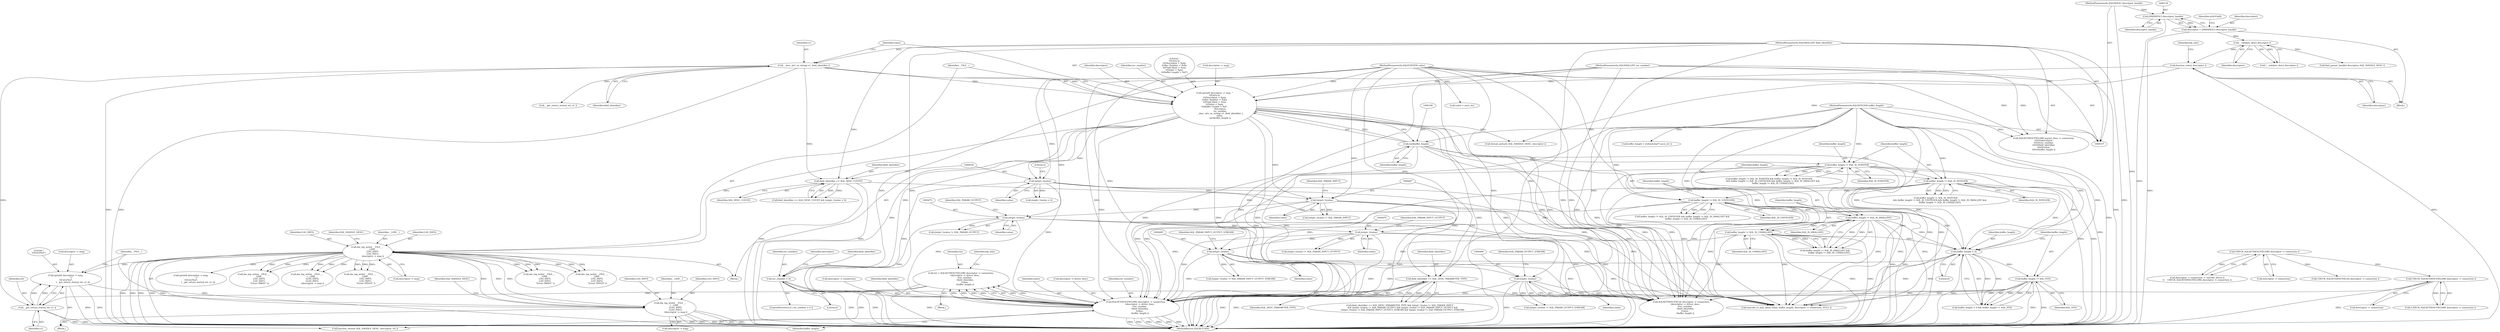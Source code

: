 digraph "0_unixODBC_45ef78e037f578b15fc58938a3a3251655e71d6f#diff-d52750c7ba4e594410438569d8e2963aL24_0@API" {
"1000583" [label="(Call,dm_log_write( __FILE__, \n                \t__LINE__, \n                \tLOG_INFO, \n                \tLOG_INFO, \n                \tdescriptor -> msg ))"];
"1000198" [label="(Call,dm_log_write( __FILE__, \n                __LINE__, \n                LOG_INFO, \n                LOG_INFO, \n                descriptor -> msg ))"];
"1000184" [label="(Call,sprintf( descriptor -> msg, \"\n\t\tEntry:\\n\n\t\t\tDescriptor = %p\\n\n\t\t\tRec Number = %d\\n\n\t\t\tField Ident = %s\\n\n\t\t\tValue = %p\\n\n\t\t\tBuffer Length = %d\",\n                descriptor,\n                rec_number,\n                __desc_attr_as_string( s1, field_identifier ),\n                value, \n                (int)buffer_length ))"];
"1000177" [label="(Call,function_entry( descriptor ))"];
"1000128" [label="(Call,__validate_desc( descriptor ))"];
"1000115" [label="(Call,descriptor = (DMHDESC) descriptor_handle)"];
"1000117" [label="(Call,(DMHDESC) descriptor_handle)"];
"1000108" [label="(MethodParameterIn,SQLHDESC descriptor_handle)"];
"1000109" [label="(MethodParameterIn,SQLSMALLINT rec_number)"];
"1000191" [label="(Call,__desc_attr_as_string( s1, field_identifier ))"];
"1000110" [label="(MethodParameterIn,SQLSMALLINT field_identifier)"];
"1000111" [label="(MethodParameterIn,SQLPOINTER value)"];
"1000195" [label="(Call,(int)buffer_length)"];
"1000112" [label="(MethodParameterIn,SQLINTEGER buffer_length)"];
"1000575" [label="(Call,sprintf( descriptor -> msg, \n                \t\"\n\t\tExit:[%s]\",\n                    \t__get_return_status( ret, s1 )))"];
"1000580" [label="(Call,__get_return_status( ret, s1 ))"];
"1000557" [label="(Call,ret = SQLSETDESCFIELDW( descriptor -> connection,\n            \tdescriptor -> driver_desc,\n            \trec_number, \n            \tfield_identifier,\n            \tvalue, \n            \tbuffer_length ))"];
"1000559" [label="(Call,SQLSETDESCFIELDW( descriptor -> connection,\n            \tdescriptor -> driver_desc,\n            \trec_number, \n            \tfield_identifier,\n            \tvalue, \n            \tbuffer_length ))"];
"1000527" [label="(Call,CHECK_SQLSETDESCFIELDW( descriptor -> connection ))"];
"1000520" [label="(Call,CHECK_SQLSETDESCFIELDW( descriptor -> connection ))"];
"1000302" [label="(Call,rec_number < 0)"];
"1000461" [label="(Call,field_identifier == SQL_DESC_PARAMETER_TYPE)"];
"1000431" [label="(Call,field_identifier == SQL_DESC_COUNT)"];
"1000484" [label="(Call,(intptr_t)value)"];
"1000478" [label="(Call,(intptr_t)value)"];
"1000472" [label="(Call,(intptr_t)value)"];
"1000466" [label="(Call,(intptr_t)value)"];
"1000435" [label="(Call,(intptr_t)value)"];
"1000489" [label="(Call,(intptr_t)value)"];
"1000396" [label="(Call,buffer_length != SQL_IS_USMALLINT)"];
"1000393" [label="(Call,buffer_length != SQL_IS_SMALLINT)"];
"1000389" [label="(Call,buffer_length != SQL_IS_UINTEGER)"];
"1000385" [label="(Call,buffer_length != SQL_IS_INTEGER)"];
"1000381" [label="(Call,buffer_length != SQL_IS_POINTER)"];
"1000403" [label="(Call,buffer_length < 0)"];
"1000406" [label="(Call,buffer_length != SQL_NTS)"];
"1000483" [label="(Call,(intptr_t)value != SQL_PARAM_INPUT_OUTPUT_STREAM)"];
"1000393" [label="(Call,buffer_length != SQL_IS_SMALLINT)"];
"1000397" [label="(Identifier,buffer_length)"];
"1000484" [label="(Call,(intptr_t)value)"];
"1000181" [label="(Identifier,log_info)"];
"1000478" [label="(Call,(intptr_t)value)"];
"1000521" [label="(Call,descriptor -> connection)"];
"1000468" [label="(Identifier,value)"];
"1000403" [label="(Call,buffer_length < 0)"];
"1000192" [label="(Identifier,s1)"];
"1000408" [label="(Identifier,SQL_NTS)"];
"1000189" [label="(Identifier,descriptor)"];
"1000492" [label="(Identifier,SQL_PARAM_OUTPUT_STREAM)"];
"1000437" [label="(Identifier,value)"];
"1000202" [label="(Identifier,LOG_INFO)"];
"1000481" [label="(Identifier,SQL_PARAM_INPUT_OUTPUT)"];
"1000326" [label="(Identifier,field_identifier)"];
"1000474" [label="(Identifier,value)"];
"1000580" [label="(Call,__get_return_status( ret, s1 ))"];
"1000696" [label="(Call,function_return( SQL_HANDLE_DESC, descriptor, ret ))"];
"1000477" [label="(Call,(intptr_t)value != SQL_PARAM_INPUT_OUTPUT)"];
"1000124" [label="(Identifier,isStrField)"];
"1000201" [label="(Identifier,LOG_INFO)"];
"1000658" [label="(Call,SQLSETDESCFIELD( descriptor -> connection,\n            \tdescriptor -> driver_desc,\n            \trec_number, \n            \tfield_identifier,\n            \tvalue, \n            \tbuffer_length ))"];
"1000380" [label="(Call,buffer_length != SQL_IS_POINTER && buffer_length != SQL_IS_INTEGER\n            && buffer_length != SQL_IS_UINTEGER && buffer_length != SQL_IS_SMALLINT &&\n            buffer_length != SQL_IS_USMALLINT)"];
"1000195" [label="(Call,(int)buffer_length)"];
"1000206" [label="(Call,thread_protect( SQL_HANDLE_DESC, descriptor ))"];
"1000141" [label="(Call,find_parent_handle( descriptor, SQL_HANDLE_DESC ))"];
"1000198" [label="(Call,dm_log_write( __FILE__, \n                __LINE__, \n                LOG_INFO, \n                LOG_INFO, \n                descriptor -> msg ))"];
"1000463" [label="(Identifier,SQL_DESC_PARAMETER_TYPE)"];
"1000682" [label="(Call,dm_log_write( __FILE__, \n                \t__LINE__, \n                \tLOG_INFO, \n                \tLOG_INFO, \n                \tdescriptor -> msg ))"];
"1000129" [label="(Identifier,descriptor)"];
"1000586" [label="(Identifier,LOG_INFO)"];
"1000569" [label="(Identifier,buffer_length)"];
"1000276" [label="(Call,dm_log_write( __FILE__, \n                __LINE__, \n                LOG_INFO, \n                LOG_INFO, \n                \"Error: HY010\" ))"];
"1000116" [label="(Identifier,descriptor)"];
"1000599" [label="(Call,CHECK_SQLSETDESCFIELD( descriptor -> connection ))"];
"1000384" [label="(Call,buffer_length != SQL_IS_INTEGER\n            && buffer_length != SQL_IS_UINTEGER && buffer_length != SQL_IS_SMALLINT &&\n            buffer_length != SQL_IS_USMALLINT)"];
"1000203" [label="(Call,descriptor -> msg)"];
"1000392" [label="(Call,buffer_length != SQL_IS_SMALLINT &&\n            buffer_length != SQL_IS_USMALLINT)"];
"1000435" [label="(Call,(intptr_t)value)"];
"1000472" [label="(Call,(intptr_t)value)"];
"1000405" [label="(Literal,0)"];
"1000491" [label="(Identifier,value)"];
"1000489" [label="(Call,(intptr_t)value)"];
"1000560" [label="(Call,descriptor -> connection)"];
"1000433" [label="(Identifier,SQL_DESC_COUNT)"];
"1000462" [label="(Identifier,field_identifier)"];
"1000480" [label="(Identifier,value)"];
"1000582" [label="(Identifier,s1)"];
"1000431" [label="(Call,field_identifier == SQL_DESC_COUNT)"];
"1000406" [label="(Call,buffer_length != SQL_NTS)"];
"1000460" [label="(Call,field_identifier == SQL_DESC_PARAMETER_TYPE && (intptr_t)value != SQL_PARAM_INPUT\n        && (intptr_t)value != SQL_PARAM_OUTPUT && (intptr_t)value != SQL_PARAM_INPUT_OUTPUT &&\n        (intptr_t)value != SQL_PARAM_INPUT_OUTPUT_STREAM && (intptr_t)value != SQL_PARAM_OUTPUT_STREAM)"];
"1000465" [label="(Call,(intptr_t)value != SQL_PARAM_INPUT)"];
"1000386" [label="(Identifier,buffer_length)"];
"1000185" [label="(Call,descriptor -> msg)"];
"1000588" [label="(Call,descriptor -> msg)"];
"1000559" [label="(Call,SQLSETDESCFIELDW( descriptor -> connection,\n            \tdescriptor -> driver_desc,\n            \trec_number, \n            \tfield_identifier,\n            \tvalue, \n            \tbuffer_length ))"];
"1000166" [label="(Call,SQLSETDESCFIELDW( parent_desc -> connection,\n\t\t\t\t\t\t\tdescriptor,\n\t\t\t\t\t\t\trec_number,\n\t\t\t\t\t\t\tfield_identifier,\n\t\t\t\t\t\t\tvalue,\n\t\t\t\t\t\t\tbuffer_length ))"];
"1000191" [label="(Call,__desc_attr_as_string( s1, field_identifier ))"];
"1000488" [label="(Call,(intptr_t)value != SQL_PARAM_OUTPUT_STREAM)"];
"1000111" [label="(MethodParameterIn,SQLPOINTER value)"];
"1000108" [label="(MethodParameterIn,SQLHDESC descriptor_handle)"];
"1000572" [label="(Identifier,log_info)"];
"1000388" [label="(Call,buffer_length != SQL_IS_UINTEGER && buffer_length != SQL_IS_SMALLINT &&\n            buffer_length != SQL_IS_USMALLINT)"];
"1000194" [label="(Identifier,value)"];
"1000383" [label="(Identifier,SQL_IS_POINTER)"];
"1000557" [label="(Call,ret = SQLSETDESCFIELDW( descriptor -> connection,\n            \tdescriptor -> driver_desc,\n            \trec_number, \n            \tfield_identifier,\n            \tvalue, \n            \tbuffer_length ))"];
"1000469" [label="(Identifier,SQL_PARAM_INPUT)"];
"1000579" [label="(Literal,\"\n\t\tExit:[%s]\")"];
"1000576" [label="(Call,descriptor -> msg)"];
"1000387" [label="(Identifier,SQL_IS_INTEGER)"];
"1000177" [label="(Call,function_entry( descriptor ))"];
"1000110" [label="(MethodParameterIn,SQLSMALLINT field_identifier)"];
"1000432" [label="(Identifier,field_identifier)"];
"1000117" [label="(Call,(DMHDESC) descriptor_handle)"];
"1000109" [label="(MethodParameterIn,SQLSMALLINT rec_number)"];
"1000466" [label="(Call,(intptr_t)value)"];
"1000190" [label="(Identifier,rec_number)"];
"1000113" [label="(Block,)"];
"1000390" [label="(Identifier,buffer_length)"];
"1000574" [label="(Block,)"];
"1000585" [label="(Identifier,__LINE__)"];
"1000700" [label="(MethodReturn,SQLRETURN)"];
"1000112" [label="(MethodParameterIn,SQLINTEGER buffer_length)"];
"1000647" [label="(Call,buffer_length = strlen((char*) ascii_str ))"];
"1000475" [label="(Identifier,SQL_PARAM_OUTPUT)"];
"1000389" [label="(Call,buffer_length != SQL_IS_UINTEGER)"];
"1000382" [label="(Identifier,buffer_length)"];
"1000127" [label="(Call,!__validate_desc( descriptor ))"];
"1000183" [label="(Block,)"];
"1000188" [label="(Literal,\"\n\t\tEntry:\\n\n\t\t\tDescriptor = %p\\n\n\t\t\tRec Number = %d\\n\n\t\t\tField Ident = %s\\n\n\t\t\tValue = %p\\n\n\t\t\tBuffer Length = %d\")"];
"1000637" [label="(Call,unicode_to_ansi_alloc( value, buffer_length, descriptor -> connection, NULL ))"];
"1000514" [label="(Call,descriptor -> connection -> unicode_driver ||\n\t\t    CHECK_SQLSETDESCFIELDW( descriptor -> connection ))"];
"1000567" [label="(Identifier,field_identifier)"];
"1000587" [label="(Identifier,LOG_INFO)"];
"1000520" [label="(Call,CHECK_SQLSETDESCFIELDW( descriptor -> connection ))"];
"1000461" [label="(Call,field_identifier == SQL_DESC_PARAMETER_TYPE)"];
"1000199" [label="(Identifier,__FILE__)"];
"1000407" [label="(Identifier,buffer_length)"];
"1000568" [label="(Identifier,value)"];
"1000395" [label="(Identifier,SQL_IS_SMALLINT)"];
"1000178" [label="(Identifier,descriptor)"];
"1000207" [label="(Identifier,SQL_HANDLE_DESC)"];
"1000697" [label="(Identifier,SQL_HANDLE_DESC)"];
"1000581" [label="(Identifier,ret)"];
"1000575" [label="(Call,sprintf( descriptor -> msg, \n                \t\"\n\t\tExit:[%s]\",\n                    \t__get_return_status( ret, s1 )))"];
"1000604" [label="(Call,dm_log_write( __FILE__, \n                __LINE__, \n                LOG_INFO, \n                LOG_INFO, \n                \"Error: IM001\" ))"];
"1000381" [label="(Call,buffer_length != SQL_IS_POINTER)"];
"1000184" [label="(Call,sprintf( descriptor -> msg, \"\n\t\tEntry:\\n\n\t\t\tDescriptor = %p\\n\n\t\t\tRec Number = %d\\n\n\t\t\tField Ident = %s\\n\n\t\t\tValue = %p\\n\n\t\t\tBuffer Length = %d\",\n                descriptor,\n                rec_number,\n                __desc_attr_as_string( s1, field_identifier ),\n                value, \n                (int)buffer_length ))"];
"1000487" [label="(Identifier,SQL_PARAM_INPUT_OUTPUT_STREAM)"];
"1000218" [label="(Call,dm_log_write( __FILE__, \n                __LINE__, \n                LOG_INFO, \n                LOG_INFO, \n                \"Error: HY010\" ))"];
"1000527" [label="(Call,CHECK_SQLSETDESCFIELDW( descriptor -> connection ))"];
"1000430" [label="(Call,field_identifier == SQL_DESC_COUNT && (intptr_t)value < 0)"];
"1000558" [label="(Identifier,ret)"];
"1000128" [label="(Call,__validate_desc( descriptor ))"];
"1000563" [label="(Call,descriptor -> driver_desc)"];
"1000679" [label="(Call,__get_return_status( ret, s1 ))"];
"1000524" [label="(Block,)"];
"1000644" [label="(Call,value = ascii_str)"];
"1000674" [label="(Call,sprintf( descriptor -> msg, \n                \t\"\n\t\tExit:[%s]\",\n                    \t__get_return_status( ret, s1 )))"];
"1000404" [label="(Identifier,buffer_length)"];
"1000532" [label="(Call,dm_log_write( __FILE__, \n                __LINE__, \n                LOG_INFO, \n                LOG_INFO, \n                \"Error: IM001\" ))"];
"1000394" [label="(Identifier,buffer_length)"];
"1000566" [label="(Identifier,rec_number)"];
"1000583" [label="(Call,dm_log_write( __FILE__, \n                \t__LINE__, \n                \tLOG_INFO, \n                \tLOG_INFO, \n                \tdescriptor -> msg ))"];
"1000302" [label="(Call,rec_number < 0)"];
"1000119" [label="(Identifier,descriptor_handle)"];
"1000304" [label="(Literal,0)"];
"1000486" [label="(Identifier,value)"];
"1000471" [label="(Call,(intptr_t)value != SQL_PARAM_OUTPUT)"];
"1000434" [label="(Call,(intptr_t)value < 0)"];
"1000526" [label="(Call,!CHECK_SQLSETDESCFIELDW( descriptor -> connection ))"];
"1000303" [label="(Identifier,rec_number)"];
"1000197" [label="(Identifier,buffer_length)"];
"1000402" [label="(Call,buffer_length < 0 && buffer_length != SQL_NTS)"];
"1000528" [label="(Call,descriptor -> connection)"];
"1000398" [label="(Identifier,SQL_IS_USMALLINT)"];
"1000438" [label="(Literal,0)"];
"1000309" [label="(Identifier,descriptor)"];
"1000200" [label="(Identifier,__LINE__)"];
"1000391" [label="(Identifier,SQL_IS_UINTEGER)"];
"1000301" [label="(ControlStructure,if ( rec_number < 0 ))"];
"1000385" [label="(Call,buffer_length != SQL_IS_INTEGER)"];
"1000193" [label="(Identifier,field_identifier)"];
"1000115" [label="(Call,descriptor = (DMHDESC) descriptor_handle)"];
"1000584" [label="(Identifier,__FILE__)"];
"1000396" [label="(Call,buffer_length != SQL_IS_USMALLINT)"];
"1000583" -> "1000574"  [label="AST: "];
"1000583" -> "1000588"  [label="CFG: "];
"1000584" -> "1000583"  [label="AST: "];
"1000585" -> "1000583"  [label="AST: "];
"1000586" -> "1000583"  [label="AST: "];
"1000587" -> "1000583"  [label="AST: "];
"1000588" -> "1000583"  [label="AST: "];
"1000697" -> "1000583"  [label="CFG: "];
"1000583" -> "1000700"  [label="DDG: "];
"1000583" -> "1000700"  [label="DDG: "];
"1000583" -> "1000700"  [label="DDG: "];
"1000583" -> "1000700"  [label="DDG: "];
"1000583" -> "1000700"  [label="DDG: "];
"1000198" -> "1000583"  [label="DDG: "];
"1000198" -> "1000583"  [label="DDG: "];
"1000198" -> "1000583"  [label="DDG: "];
"1000575" -> "1000583"  [label="DDG: "];
"1000198" -> "1000183"  [label="AST: "];
"1000198" -> "1000203"  [label="CFG: "];
"1000199" -> "1000198"  [label="AST: "];
"1000200" -> "1000198"  [label="AST: "];
"1000201" -> "1000198"  [label="AST: "];
"1000202" -> "1000198"  [label="AST: "];
"1000203" -> "1000198"  [label="AST: "];
"1000207" -> "1000198"  [label="CFG: "];
"1000198" -> "1000700"  [label="DDG: "];
"1000198" -> "1000700"  [label="DDG: "];
"1000198" -> "1000700"  [label="DDG: "];
"1000198" -> "1000700"  [label="DDG: "];
"1000198" -> "1000700"  [label="DDG: "];
"1000184" -> "1000198"  [label="DDG: "];
"1000198" -> "1000218"  [label="DDG: "];
"1000198" -> "1000218"  [label="DDG: "];
"1000198" -> "1000218"  [label="DDG: "];
"1000198" -> "1000276"  [label="DDG: "];
"1000198" -> "1000276"  [label="DDG: "];
"1000198" -> "1000276"  [label="DDG: "];
"1000198" -> "1000532"  [label="DDG: "];
"1000198" -> "1000532"  [label="DDG: "];
"1000198" -> "1000532"  [label="DDG: "];
"1000198" -> "1000575"  [label="DDG: "];
"1000198" -> "1000604"  [label="DDG: "];
"1000198" -> "1000604"  [label="DDG: "];
"1000198" -> "1000604"  [label="DDG: "];
"1000198" -> "1000674"  [label="DDG: "];
"1000198" -> "1000682"  [label="DDG: "];
"1000198" -> "1000682"  [label="DDG: "];
"1000198" -> "1000682"  [label="DDG: "];
"1000184" -> "1000183"  [label="AST: "];
"1000184" -> "1000195"  [label="CFG: "];
"1000185" -> "1000184"  [label="AST: "];
"1000188" -> "1000184"  [label="AST: "];
"1000189" -> "1000184"  [label="AST: "];
"1000190" -> "1000184"  [label="AST: "];
"1000191" -> "1000184"  [label="AST: "];
"1000194" -> "1000184"  [label="AST: "];
"1000195" -> "1000184"  [label="AST: "];
"1000199" -> "1000184"  [label="CFG: "];
"1000184" -> "1000700"  [label="DDG: "];
"1000184" -> "1000700"  [label="DDG: "];
"1000184" -> "1000700"  [label="DDG: "];
"1000184" -> "1000700"  [label="DDG: "];
"1000184" -> "1000700"  [label="DDG: "];
"1000177" -> "1000184"  [label="DDG: "];
"1000109" -> "1000184"  [label="DDG: "];
"1000191" -> "1000184"  [label="DDG: "];
"1000191" -> "1000184"  [label="DDG: "];
"1000111" -> "1000184"  [label="DDG: "];
"1000195" -> "1000184"  [label="DDG: "];
"1000184" -> "1000206"  [label="DDG: "];
"1000184" -> "1000302"  [label="DDG: "];
"1000184" -> "1000435"  [label="DDG: "];
"1000184" -> "1000466"  [label="DDG: "];
"1000184" -> "1000559"  [label="DDG: "];
"1000184" -> "1000637"  [label="DDG: "];
"1000184" -> "1000658"  [label="DDG: "];
"1000177" -> "1000113"  [label="AST: "];
"1000177" -> "1000178"  [label="CFG: "];
"1000178" -> "1000177"  [label="AST: "];
"1000181" -> "1000177"  [label="CFG: "];
"1000177" -> "1000700"  [label="DDG: "];
"1000128" -> "1000177"  [label="DDG: "];
"1000177" -> "1000206"  [label="DDG: "];
"1000128" -> "1000127"  [label="AST: "];
"1000128" -> "1000129"  [label="CFG: "];
"1000129" -> "1000128"  [label="AST: "];
"1000127" -> "1000128"  [label="CFG: "];
"1000128" -> "1000127"  [label="DDG: "];
"1000115" -> "1000128"  [label="DDG: "];
"1000128" -> "1000141"  [label="DDG: "];
"1000115" -> "1000113"  [label="AST: "];
"1000115" -> "1000117"  [label="CFG: "];
"1000116" -> "1000115"  [label="AST: "];
"1000117" -> "1000115"  [label="AST: "];
"1000124" -> "1000115"  [label="CFG: "];
"1000115" -> "1000700"  [label="DDG: "];
"1000117" -> "1000115"  [label="DDG: "];
"1000117" -> "1000119"  [label="CFG: "];
"1000118" -> "1000117"  [label="AST: "];
"1000119" -> "1000117"  [label="AST: "];
"1000117" -> "1000700"  [label="DDG: "];
"1000108" -> "1000117"  [label="DDG: "];
"1000108" -> "1000107"  [label="AST: "];
"1000108" -> "1000700"  [label="DDG: "];
"1000109" -> "1000107"  [label="AST: "];
"1000109" -> "1000700"  [label="DDG: "];
"1000109" -> "1000166"  [label="DDG: "];
"1000109" -> "1000302"  [label="DDG: "];
"1000109" -> "1000559"  [label="DDG: "];
"1000109" -> "1000658"  [label="DDG: "];
"1000191" -> "1000193"  [label="CFG: "];
"1000192" -> "1000191"  [label="AST: "];
"1000193" -> "1000191"  [label="AST: "];
"1000194" -> "1000191"  [label="CFG: "];
"1000191" -> "1000700"  [label="DDG: "];
"1000191" -> "1000700"  [label="DDG: "];
"1000110" -> "1000191"  [label="DDG: "];
"1000191" -> "1000431"  [label="DDG: "];
"1000191" -> "1000580"  [label="DDG: "];
"1000191" -> "1000679"  [label="DDG: "];
"1000110" -> "1000107"  [label="AST: "];
"1000110" -> "1000700"  [label="DDG: "];
"1000110" -> "1000166"  [label="DDG: "];
"1000110" -> "1000431"  [label="DDG: "];
"1000110" -> "1000461"  [label="DDG: "];
"1000110" -> "1000559"  [label="DDG: "];
"1000110" -> "1000658"  [label="DDG: "];
"1000111" -> "1000107"  [label="AST: "];
"1000111" -> "1000700"  [label="DDG: "];
"1000111" -> "1000166"  [label="DDG: "];
"1000111" -> "1000435"  [label="DDG: "];
"1000111" -> "1000466"  [label="DDG: "];
"1000111" -> "1000472"  [label="DDG: "];
"1000111" -> "1000478"  [label="DDG: "];
"1000111" -> "1000484"  [label="DDG: "];
"1000111" -> "1000489"  [label="DDG: "];
"1000111" -> "1000559"  [label="DDG: "];
"1000111" -> "1000637"  [label="DDG: "];
"1000111" -> "1000644"  [label="DDG: "];
"1000111" -> "1000658"  [label="DDG: "];
"1000195" -> "1000197"  [label="CFG: "];
"1000196" -> "1000195"  [label="AST: "];
"1000197" -> "1000195"  [label="AST: "];
"1000195" -> "1000700"  [label="DDG: "];
"1000112" -> "1000195"  [label="DDG: "];
"1000195" -> "1000381"  [label="DDG: "];
"1000195" -> "1000403"  [label="DDG: "];
"1000195" -> "1000559"  [label="DDG: "];
"1000195" -> "1000637"  [label="DDG: "];
"1000195" -> "1000658"  [label="DDG: "];
"1000112" -> "1000107"  [label="AST: "];
"1000112" -> "1000700"  [label="DDG: "];
"1000112" -> "1000166"  [label="DDG: "];
"1000112" -> "1000381"  [label="DDG: "];
"1000112" -> "1000385"  [label="DDG: "];
"1000112" -> "1000389"  [label="DDG: "];
"1000112" -> "1000393"  [label="DDG: "];
"1000112" -> "1000396"  [label="DDG: "];
"1000112" -> "1000403"  [label="DDG: "];
"1000112" -> "1000406"  [label="DDG: "];
"1000112" -> "1000559"  [label="DDG: "];
"1000112" -> "1000637"  [label="DDG: "];
"1000112" -> "1000647"  [label="DDG: "];
"1000112" -> "1000658"  [label="DDG: "];
"1000575" -> "1000574"  [label="AST: "];
"1000575" -> "1000580"  [label="CFG: "];
"1000576" -> "1000575"  [label="AST: "];
"1000579" -> "1000575"  [label="AST: "];
"1000580" -> "1000575"  [label="AST: "];
"1000584" -> "1000575"  [label="CFG: "];
"1000575" -> "1000700"  [label="DDG: "];
"1000575" -> "1000700"  [label="DDG: "];
"1000580" -> "1000575"  [label="DDG: "];
"1000580" -> "1000575"  [label="DDG: "];
"1000580" -> "1000582"  [label="CFG: "];
"1000581" -> "1000580"  [label="AST: "];
"1000582" -> "1000580"  [label="AST: "];
"1000580" -> "1000700"  [label="DDG: "];
"1000557" -> "1000580"  [label="DDG: "];
"1000580" -> "1000696"  [label="DDG: "];
"1000557" -> "1000524"  [label="AST: "];
"1000557" -> "1000559"  [label="CFG: "];
"1000558" -> "1000557"  [label="AST: "];
"1000559" -> "1000557"  [label="AST: "];
"1000572" -> "1000557"  [label="CFG: "];
"1000557" -> "1000700"  [label="DDG: "];
"1000559" -> "1000557"  [label="DDG: "];
"1000559" -> "1000557"  [label="DDG: "];
"1000559" -> "1000557"  [label="DDG: "];
"1000559" -> "1000557"  [label="DDG: "];
"1000559" -> "1000557"  [label="DDG: "];
"1000559" -> "1000557"  [label="DDG: "];
"1000557" -> "1000696"  [label="DDG: "];
"1000559" -> "1000569"  [label="CFG: "];
"1000560" -> "1000559"  [label="AST: "];
"1000563" -> "1000559"  [label="AST: "];
"1000566" -> "1000559"  [label="AST: "];
"1000567" -> "1000559"  [label="AST: "];
"1000568" -> "1000559"  [label="AST: "];
"1000569" -> "1000559"  [label="AST: "];
"1000559" -> "1000700"  [label="DDG: "];
"1000559" -> "1000700"  [label="DDG: "];
"1000559" -> "1000700"  [label="DDG: "];
"1000559" -> "1000700"  [label="DDG: "];
"1000559" -> "1000700"  [label="DDG: "];
"1000559" -> "1000700"  [label="DDG: "];
"1000527" -> "1000559"  [label="DDG: "];
"1000302" -> "1000559"  [label="DDG: "];
"1000461" -> "1000559"  [label="DDG: "];
"1000484" -> "1000559"  [label="DDG: "];
"1000435" -> "1000559"  [label="DDG: "];
"1000466" -> "1000559"  [label="DDG: "];
"1000472" -> "1000559"  [label="DDG: "];
"1000489" -> "1000559"  [label="DDG: "];
"1000478" -> "1000559"  [label="DDG: "];
"1000396" -> "1000559"  [label="DDG: "];
"1000393" -> "1000559"  [label="DDG: "];
"1000403" -> "1000559"  [label="DDG: "];
"1000406" -> "1000559"  [label="DDG: "];
"1000385" -> "1000559"  [label="DDG: "];
"1000389" -> "1000559"  [label="DDG: "];
"1000381" -> "1000559"  [label="DDG: "];
"1000527" -> "1000526"  [label="AST: "];
"1000527" -> "1000528"  [label="CFG: "];
"1000528" -> "1000527"  [label="AST: "];
"1000526" -> "1000527"  [label="CFG: "];
"1000527" -> "1000700"  [label="DDG: "];
"1000527" -> "1000526"  [label="DDG: "];
"1000520" -> "1000527"  [label="DDG: "];
"1000520" -> "1000514"  [label="AST: "];
"1000520" -> "1000521"  [label="CFG: "];
"1000521" -> "1000520"  [label="AST: "];
"1000514" -> "1000520"  [label="CFG: "];
"1000520" -> "1000514"  [label="DDG: "];
"1000520" -> "1000599"  [label="DDG: "];
"1000302" -> "1000301"  [label="AST: "];
"1000302" -> "1000304"  [label="CFG: "];
"1000303" -> "1000302"  [label="AST: "];
"1000304" -> "1000302"  [label="AST: "];
"1000309" -> "1000302"  [label="CFG: "];
"1000326" -> "1000302"  [label="CFG: "];
"1000302" -> "1000700"  [label="DDG: "];
"1000302" -> "1000700"  [label="DDG: "];
"1000302" -> "1000658"  [label="DDG: "];
"1000461" -> "1000460"  [label="AST: "];
"1000461" -> "1000463"  [label="CFG: "];
"1000462" -> "1000461"  [label="AST: "];
"1000463" -> "1000461"  [label="AST: "];
"1000467" -> "1000461"  [label="CFG: "];
"1000460" -> "1000461"  [label="CFG: "];
"1000461" -> "1000700"  [label="DDG: "];
"1000461" -> "1000700"  [label="DDG: "];
"1000461" -> "1000460"  [label="DDG: "];
"1000461" -> "1000460"  [label="DDG: "];
"1000431" -> "1000461"  [label="DDG: "];
"1000461" -> "1000658"  [label="DDG: "];
"1000431" -> "1000430"  [label="AST: "];
"1000431" -> "1000433"  [label="CFG: "];
"1000432" -> "1000431"  [label="AST: "];
"1000433" -> "1000431"  [label="AST: "];
"1000436" -> "1000431"  [label="CFG: "];
"1000430" -> "1000431"  [label="CFG: "];
"1000431" -> "1000700"  [label="DDG: "];
"1000431" -> "1000700"  [label="DDG: "];
"1000431" -> "1000430"  [label="DDG: "];
"1000431" -> "1000430"  [label="DDG: "];
"1000484" -> "1000483"  [label="AST: "];
"1000484" -> "1000486"  [label="CFG: "];
"1000485" -> "1000484"  [label="AST: "];
"1000486" -> "1000484"  [label="AST: "];
"1000487" -> "1000484"  [label="CFG: "];
"1000484" -> "1000700"  [label="DDG: "];
"1000484" -> "1000483"  [label="DDG: "];
"1000478" -> "1000484"  [label="DDG: "];
"1000484" -> "1000489"  [label="DDG: "];
"1000484" -> "1000637"  [label="DDG: "];
"1000484" -> "1000658"  [label="DDG: "];
"1000478" -> "1000477"  [label="AST: "];
"1000478" -> "1000480"  [label="CFG: "];
"1000479" -> "1000478"  [label="AST: "];
"1000480" -> "1000478"  [label="AST: "];
"1000481" -> "1000478"  [label="CFG: "];
"1000478" -> "1000700"  [label="DDG: "];
"1000478" -> "1000477"  [label="DDG: "];
"1000472" -> "1000478"  [label="DDG: "];
"1000478" -> "1000637"  [label="DDG: "];
"1000478" -> "1000658"  [label="DDG: "];
"1000472" -> "1000471"  [label="AST: "];
"1000472" -> "1000474"  [label="CFG: "];
"1000473" -> "1000472"  [label="AST: "];
"1000474" -> "1000472"  [label="AST: "];
"1000475" -> "1000472"  [label="CFG: "];
"1000472" -> "1000700"  [label="DDG: "];
"1000472" -> "1000471"  [label="DDG: "];
"1000466" -> "1000472"  [label="DDG: "];
"1000472" -> "1000637"  [label="DDG: "];
"1000472" -> "1000658"  [label="DDG: "];
"1000466" -> "1000465"  [label="AST: "];
"1000466" -> "1000468"  [label="CFG: "];
"1000467" -> "1000466"  [label="AST: "];
"1000468" -> "1000466"  [label="AST: "];
"1000469" -> "1000466"  [label="CFG: "];
"1000466" -> "1000700"  [label="DDG: "];
"1000466" -> "1000465"  [label="DDG: "];
"1000435" -> "1000466"  [label="DDG: "];
"1000466" -> "1000637"  [label="DDG: "];
"1000466" -> "1000658"  [label="DDG: "];
"1000435" -> "1000434"  [label="AST: "];
"1000435" -> "1000437"  [label="CFG: "];
"1000436" -> "1000435"  [label="AST: "];
"1000437" -> "1000435"  [label="AST: "];
"1000438" -> "1000435"  [label="CFG: "];
"1000435" -> "1000700"  [label="DDG: "];
"1000435" -> "1000434"  [label="DDG: "];
"1000435" -> "1000637"  [label="DDG: "];
"1000435" -> "1000658"  [label="DDG: "];
"1000489" -> "1000488"  [label="AST: "];
"1000489" -> "1000491"  [label="CFG: "];
"1000490" -> "1000489"  [label="AST: "];
"1000491" -> "1000489"  [label="AST: "];
"1000492" -> "1000489"  [label="CFG: "];
"1000489" -> "1000700"  [label="DDG: "];
"1000489" -> "1000488"  [label="DDG: "];
"1000489" -> "1000637"  [label="DDG: "];
"1000489" -> "1000658"  [label="DDG: "];
"1000396" -> "1000392"  [label="AST: "];
"1000396" -> "1000398"  [label="CFG: "];
"1000397" -> "1000396"  [label="AST: "];
"1000398" -> "1000396"  [label="AST: "];
"1000392" -> "1000396"  [label="CFG: "];
"1000396" -> "1000700"  [label="DDG: "];
"1000396" -> "1000700"  [label="DDG: "];
"1000396" -> "1000392"  [label="DDG: "];
"1000396" -> "1000392"  [label="DDG: "];
"1000393" -> "1000396"  [label="DDG: "];
"1000396" -> "1000403"  [label="DDG: "];
"1000396" -> "1000637"  [label="DDG: "];
"1000396" -> "1000658"  [label="DDG: "];
"1000393" -> "1000392"  [label="AST: "];
"1000393" -> "1000395"  [label="CFG: "];
"1000394" -> "1000393"  [label="AST: "];
"1000395" -> "1000393"  [label="AST: "];
"1000397" -> "1000393"  [label="CFG: "];
"1000392" -> "1000393"  [label="CFG: "];
"1000393" -> "1000700"  [label="DDG: "];
"1000393" -> "1000700"  [label="DDG: "];
"1000393" -> "1000392"  [label="DDG: "];
"1000393" -> "1000392"  [label="DDG: "];
"1000389" -> "1000393"  [label="DDG: "];
"1000393" -> "1000403"  [label="DDG: "];
"1000393" -> "1000637"  [label="DDG: "];
"1000393" -> "1000658"  [label="DDG: "];
"1000389" -> "1000388"  [label="AST: "];
"1000389" -> "1000391"  [label="CFG: "];
"1000390" -> "1000389"  [label="AST: "];
"1000391" -> "1000389"  [label="AST: "];
"1000394" -> "1000389"  [label="CFG: "];
"1000388" -> "1000389"  [label="CFG: "];
"1000389" -> "1000700"  [label="DDG: "];
"1000389" -> "1000700"  [label="DDG: "];
"1000389" -> "1000388"  [label="DDG: "];
"1000389" -> "1000388"  [label="DDG: "];
"1000385" -> "1000389"  [label="DDG: "];
"1000389" -> "1000403"  [label="DDG: "];
"1000389" -> "1000637"  [label="DDG: "];
"1000389" -> "1000658"  [label="DDG: "];
"1000385" -> "1000384"  [label="AST: "];
"1000385" -> "1000387"  [label="CFG: "];
"1000386" -> "1000385"  [label="AST: "];
"1000387" -> "1000385"  [label="AST: "];
"1000390" -> "1000385"  [label="CFG: "];
"1000384" -> "1000385"  [label="CFG: "];
"1000385" -> "1000700"  [label="DDG: "];
"1000385" -> "1000700"  [label="DDG: "];
"1000385" -> "1000384"  [label="DDG: "];
"1000385" -> "1000384"  [label="DDG: "];
"1000381" -> "1000385"  [label="DDG: "];
"1000385" -> "1000403"  [label="DDG: "];
"1000385" -> "1000637"  [label="DDG: "];
"1000385" -> "1000658"  [label="DDG: "];
"1000381" -> "1000380"  [label="AST: "];
"1000381" -> "1000383"  [label="CFG: "];
"1000382" -> "1000381"  [label="AST: "];
"1000383" -> "1000381"  [label="AST: "];
"1000386" -> "1000381"  [label="CFG: "];
"1000380" -> "1000381"  [label="CFG: "];
"1000381" -> "1000700"  [label="DDG: "];
"1000381" -> "1000700"  [label="DDG: "];
"1000381" -> "1000380"  [label="DDG: "];
"1000381" -> "1000380"  [label="DDG: "];
"1000381" -> "1000403"  [label="DDG: "];
"1000381" -> "1000637"  [label="DDG: "];
"1000381" -> "1000658"  [label="DDG: "];
"1000403" -> "1000402"  [label="AST: "];
"1000403" -> "1000405"  [label="CFG: "];
"1000404" -> "1000403"  [label="AST: "];
"1000405" -> "1000403"  [label="AST: "];
"1000407" -> "1000403"  [label="CFG: "];
"1000402" -> "1000403"  [label="CFG: "];
"1000403" -> "1000700"  [label="DDG: "];
"1000403" -> "1000402"  [label="DDG: "];
"1000403" -> "1000402"  [label="DDG: "];
"1000403" -> "1000406"  [label="DDG: "];
"1000403" -> "1000637"  [label="DDG: "];
"1000403" -> "1000658"  [label="DDG: "];
"1000406" -> "1000402"  [label="AST: "];
"1000406" -> "1000408"  [label="CFG: "];
"1000407" -> "1000406"  [label="AST: "];
"1000408" -> "1000406"  [label="AST: "];
"1000402" -> "1000406"  [label="CFG: "];
"1000406" -> "1000700"  [label="DDG: "];
"1000406" -> "1000700"  [label="DDG: "];
"1000406" -> "1000402"  [label="DDG: "];
"1000406" -> "1000402"  [label="DDG: "];
"1000406" -> "1000637"  [label="DDG: "];
"1000406" -> "1000658"  [label="DDG: "];
}
